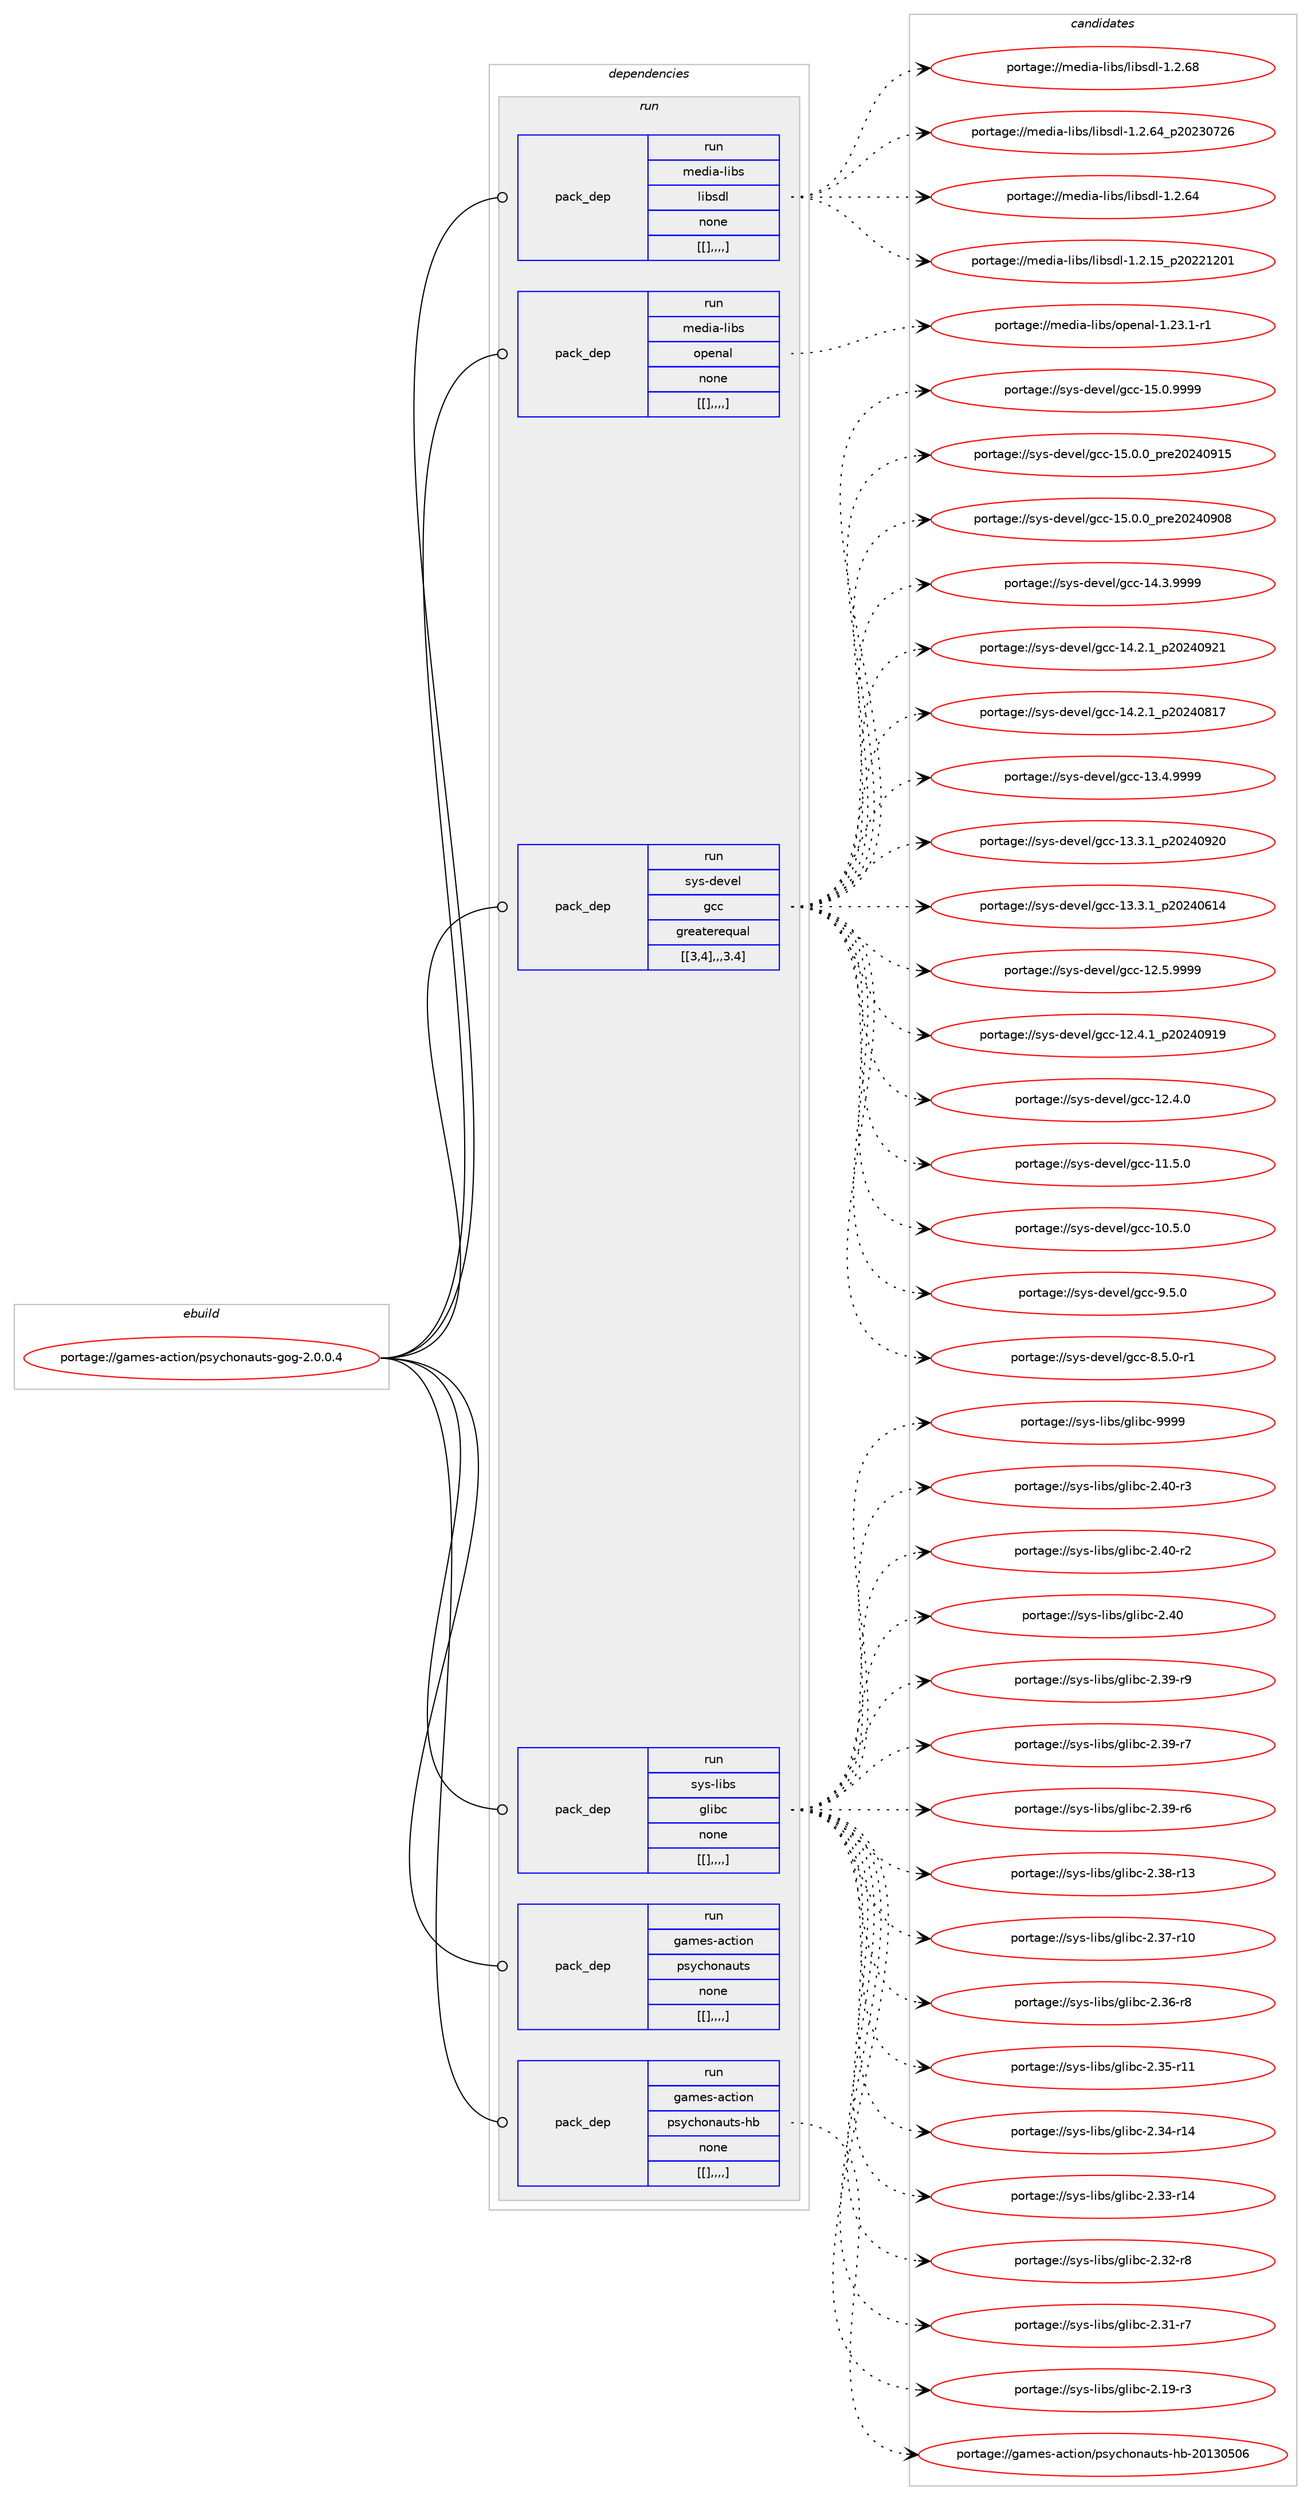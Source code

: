 digraph prolog {

# *************
# Graph options
# *************

newrank=true;
concentrate=true;
compound=true;
graph [rankdir=LR,fontname=Helvetica,fontsize=10,ranksep=1.5];#, ranksep=2.5, nodesep=0.2];
edge  [arrowhead=vee];
node  [fontname=Helvetica,fontsize=10];

# **********
# The ebuild
# **********

subgraph cluster_leftcol {
color=gray;
label=<<i>ebuild</i>>;
id [label="portage://games-action/psychonauts-gog-2.0.0.4", color=red, width=4, href="../games-action/psychonauts-gog-2.0.0.4.svg"];
}

# ****************
# The dependencies
# ****************

subgraph cluster_midcol {
color=gray;
label=<<i>dependencies</i>>;
subgraph cluster_compile {
fillcolor="#eeeeee";
style=filled;
label=<<i>compile</i>>;
}
subgraph cluster_compileandrun {
fillcolor="#eeeeee";
style=filled;
label=<<i>compile and run</i>>;
}
subgraph cluster_run {
fillcolor="#eeeeee";
style=filled;
label=<<i>run</i>>;
subgraph pack162126 {
dependency228958 [label=<<TABLE BORDER="0" CELLBORDER="1" CELLSPACING="0" CELLPADDING="4" WIDTH="220"><TR><TD ROWSPAN="6" CELLPADDING="30">pack_dep</TD></TR><TR><TD WIDTH="110">run</TD></TR><TR><TD>media-libs</TD></TR><TR><TD>libsdl</TD></TR><TR><TD>none</TD></TR><TR><TD>[[],,,,]</TD></TR></TABLE>>, shape=none, color=blue];
}
id:e -> dependency228958:w [weight=20,style="solid",arrowhead="odot"];
subgraph pack162127 {
dependency228959 [label=<<TABLE BORDER="0" CELLBORDER="1" CELLSPACING="0" CELLPADDING="4" WIDTH="220"><TR><TD ROWSPAN="6" CELLPADDING="30">pack_dep</TD></TR><TR><TD WIDTH="110">run</TD></TR><TR><TD>media-libs</TD></TR><TR><TD>openal</TD></TR><TR><TD>none</TD></TR><TR><TD>[[],,,,]</TD></TR></TABLE>>, shape=none, color=blue];
}
id:e -> dependency228959:w [weight=20,style="solid",arrowhead="odot"];
subgraph pack162128 {
dependency228960 [label=<<TABLE BORDER="0" CELLBORDER="1" CELLSPACING="0" CELLPADDING="4" WIDTH="220"><TR><TD ROWSPAN="6" CELLPADDING="30">pack_dep</TD></TR><TR><TD WIDTH="110">run</TD></TR><TR><TD>sys-devel</TD></TR><TR><TD>gcc</TD></TR><TR><TD>greaterequal</TD></TR><TR><TD>[[3,4],,,3.4]</TD></TR></TABLE>>, shape=none, color=blue];
}
id:e -> dependency228960:w [weight=20,style="solid",arrowhead="odot"];
subgraph pack162129 {
dependency228961 [label=<<TABLE BORDER="0" CELLBORDER="1" CELLSPACING="0" CELLPADDING="4" WIDTH="220"><TR><TD ROWSPAN="6" CELLPADDING="30">pack_dep</TD></TR><TR><TD WIDTH="110">run</TD></TR><TR><TD>sys-libs</TD></TR><TR><TD>glibc</TD></TR><TR><TD>none</TD></TR><TR><TD>[[],,,,]</TD></TR></TABLE>>, shape=none, color=blue];
}
id:e -> dependency228961:w [weight=20,style="solid",arrowhead="odot"];
subgraph pack162130 {
dependency228962 [label=<<TABLE BORDER="0" CELLBORDER="1" CELLSPACING="0" CELLPADDING="4" WIDTH="220"><TR><TD ROWSPAN="6" CELLPADDING="30">pack_dep</TD></TR><TR><TD WIDTH="110">run</TD></TR><TR><TD>games-action</TD></TR><TR><TD>psychonauts</TD></TR><TR><TD>none</TD></TR><TR><TD>[[],,,,]</TD></TR></TABLE>>, shape=none, color=blue];
}
id:e -> dependency228962:w [weight=20,style="solid",arrowhead="odot"];
subgraph pack162131 {
dependency228963 [label=<<TABLE BORDER="0" CELLBORDER="1" CELLSPACING="0" CELLPADDING="4" WIDTH="220"><TR><TD ROWSPAN="6" CELLPADDING="30">pack_dep</TD></TR><TR><TD WIDTH="110">run</TD></TR><TR><TD>games-action</TD></TR><TR><TD>psychonauts-hb</TD></TR><TR><TD>none</TD></TR><TR><TD>[[],,,,]</TD></TR></TABLE>>, shape=none, color=blue];
}
id:e -> dependency228963:w [weight=20,style="solid",arrowhead="odot"];
}
}

# **************
# The candidates
# **************

subgraph cluster_choices {
rank=same;
color=gray;
label=<<i>candidates</i>>;

subgraph choice162126 {
color=black;
nodesep=1;
choice109101100105974510810598115471081059811510010845494650465456 [label="portage://media-libs/libsdl-1.2.68", color=red, width=4,href="../media-libs/libsdl-1.2.68.svg"];
choice109101100105974510810598115471081059811510010845494650465452951125048505148555054 [label="portage://media-libs/libsdl-1.2.64_p20230726", color=red, width=4,href="../media-libs/libsdl-1.2.64_p20230726.svg"];
choice109101100105974510810598115471081059811510010845494650465452 [label="portage://media-libs/libsdl-1.2.64", color=red, width=4,href="../media-libs/libsdl-1.2.64.svg"];
choice109101100105974510810598115471081059811510010845494650464953951125048505049504849 [label="portage://media-libs/libsdl-1.2.15_p20221201", color=red, width=4,href="../media-libs/libsdl-1.2.15_p20221201.svg"];
dependency228958:e -> choice109101100105974510810598115471081059811510010845494650465456:w [style=dotted,weight="100"];
dependency228958:e -> choice109101100105974510810598115471081059811510010845494650465452951125048505148555054:w [style=dotted,weight="100"];
dependency228958:e -> choice109101100105974510810598115471081059811510010845494650465452:w [style=dotted,weight="100"];
dependency228958:e -> choice109101100105974510810598115471081059811510010845494650464953951125048505049504849:w [style=dotted,weight="100"];
}
subgraph choice162127 {
color=black;
nodesep=1;
choice1091011001059745108105981154711111210111097108454946505146494511449 [label="portage://media-libs/openal-1.23.1-r1", color=red, width=4,href="../media-libs/openal-1.23.1-r1.svg"];
dependency228959:e -> choice1091011001059745108105981154711111210111097108454946505146494511449:w [style=dotted,weight="100"];
}
subgraph choice162128 {
color=black;
nodesep=1;
choice1151211154510010111810110847103999945495346484657575757 [label="portage://sys-devel/gcc-15.0.9999", color=red, width=4,href="../sys-devel/gcc-15.0.9999.svg"];
choice1151211154510010111810110847103999945495346484648951121141015048505248574953 [label="portage://sys-devel/gcc-15.0.0_pre20240915", color=red, width=4,href="../sys-devel/gcc-15.0.0_pre20240915.svg"];
choice1151211154510010111810110847103999945495346484648951121141015048505248574856 [label="portage://sys-devel/gcc-15.0.0_pre20240908", color=red, width=4,href="../sys-devel/gcc-15.0.0_pre20240908.svg"];
choice1151211154510010111810110847103999945495246514657575757 [label="portage://sys-devel/gcc-14.3.9999", color=red, width=4,href="../sys-devel/gcc-14.3.9999.svg"];
choice1151211154510010111810110847103999945495246504649951125048505248575049 [label="portage://sys-devel/gcc-14.2.1_p20240921", color=red, width=4,href="../sys-devel/gcc-14.2.1_p20240921.svg"];
choice1151211154510010111810110847103999945495246504649951125048505248564955 [label="portage://sys-devel/gcc-14.2.1_p20240817", color=red, width=4,href="../sys-devel/gcc-14.2.1_p20240817.svg"];
choice1151211154510010111810110847103999945495146524657575757 [label="portage://sys-devel/gcc-13.4.9999", color=red, width=4,href="../sys-devel/gcc-13.4.9999.svg"];
choice1151211154510010111810110847103999945495146514649951125048505248575048 [label="portage://sys-devel/gcc-13.3.1_p20240920", color=red, width=4,href="../sys-devel/gcc-13.3.1_p20240920.svg"];
choice1151211154510010111810110847103999945495146514649951125048505248544952 [label="portage://sys-devel/gcc-13.3.1_p20240614", color=red, width=4,href="../sys-devel/gcc-13.3.1_p20240614.svg"];
choice1151211154510010111810110847103999945495046534657575757 [label="portage://sys-devel/gcc-12.5.9999", color=red, width=4,href="../sys-devel/gcc-12.5.9999.svg"];
choice1151211154510010111810110847103999945495046524649951125048505248574957 [label="portage://sys-devel/gcc-12.4.1_p20240919", color=red, width=4,href="../sys-devel/gcc-12.4.1_p20240919.svg"];
choice1151211154510010111810110847103999945495046524648 [label="portage://sys-devel/gcc-12.4.0", color=red, width=4,href="../sys-devel/gcc-12.4.0.svg"];
choice1151211154510010111810110847103999945494946534648 [label="portage://sys-devel/gcc-11.5.0", color=red, width=4,href="../sys-devel/gcc-11.5.0.svg"];
choice1151211154510010111810110847103999945494846534648 [label="portage://sys-devel/gcc-10.5.0", color=red, width=4,href="../sys-devel/gcc-10.5.0.svg"];
choice11512111545100101118101108471039999455746534648 [label="portage://sys-devel/gcc-9.5.0", color=red, width=4,href="../sys-devel/gcc-9.5.0.svg"];
choice115121115451001011181011084710399994556465346484511449 [label="portage://sys-devel/gcc-8.5.0-r1", color=red, width=4,href="../sys-devel/gcc-8.5.0-r1.svg"];
dependency228960:e -> choice1151211154510010111810110847103999945495346484657575757:w [style=dotted,weight="100"];
dependency228960:e -> choice1151211154510010111810110847103999945495346484648951121141015048505248574953:w [style=dotted,weight="100"];
dependency228960:e -> choice1151211154510010111810110847103999945495346484648951121141015048505248574856:w [style=dotted,weight="100"];
dependency228960:e -> choice1151211154510010111810110847103999945495246514657575757:w [style=dotted,weight="100"];
dependency228960:e -> choice1151211154510010111810110847103999945495246504649951125048505248575049:w [style=dotted,weight="100"];
dependency228960:e -> choice1151211154510010111810110847103999945495246504649951125048505248564955:w [style=dotted,weight="100"];
dependency228960:e -> choice1151211154510010111810110847103999945495146524657575757:w [style=dotted,weight="100"];
dependency228960:e -> choice1151211154510010111810110847103999945495146514649951125048505248575048:w [style=dotted,weight="100"];
dependency228960:e -> choice1151211154510010111810110847103999945495146514649951125048505248544952:w [style=dotted,weight="100"];
dependency228960:e -> choice1151211154510010111810110847103999945495046534657575757:w [style=dotted,weight="100"];
dependency228960:e -> choice1151211154510010111810110847103999945495046524649951125048505248574957:w [style=dotted,weight="100"];
dependency228960:e -> choice1151211154510010111810110847103999945495046524648:w [style=dotted,weight="100"];
dependency228960:e -> choice1151211154510010111810110847103999945494946534648:w [style=dotted,weight="100"];
dependency228960:e -> choice1151211154510010111810110847103999945494846534648:w [style=dotted,weight="100"];
dependency228960:e -> choice11512111545100101118101108471039999455746534648:w [style=dotted,weight="100"];
dependency228960:e -> choice115121115451001011181011084710399994556465346484511449:w [style=dotted,weight="100"];
}
subgraph choice162129 {
color=black;
nodesep=1;
choice11512111545108105981154710310810598994557575757 [label="portage://sys-libs/glibc-9999", color=red, width=4,href="../sys-libs/glibc-9999.svg"];
choice115121115451081059811547103108105989945504652484511451 [label="portage://sys-libs/glibc-2.40-r3", color=red, width=4,href="../sys-libs/glibc-2.40-r3.svg"];
choice115121115451081059811547103108105989945504652484511450 [label="portage://sys-libs/glibc-2.40-r2", color=red, width=4,href="../sys-libs/glibc-2.40-r2.svg"];
choice11512111545108105981154710310810598994550465248 [label="portage://sys-libs/glibc-2.40", color=red, width=4,href="../sys-libs/glibc-2.40.svg"];
choice115121115451081059811547103108105989945504651574511457 [label="portage://sys-libs/glibc-2.39-r9", color=red, width=4,href="../sys-libs/glibc-2.39-r9.svg"];
choice115121115451081059811547103108105989945504651574511455 [label="portage://sys-libs/glibc-2.39-r7", color=red, width=4,href="../sys-libs/glibc-2.39-r7.svg"];
choice115121115451081059811547103108105989945504651574511454 [label="portage://sys-libs/glibc-2.39-r6", color=red, width=4,href="../sys-libs/glibc-2.39-r6.svg"];
choice11512111545108105981154710310810598994550465156451144951 [label="portage://sys-libs/glibc-2.38-r13", color=red, width=4,href="../sys-libs/glibc-2.38-r13.svg"];
choice11512111545108105981154710310810598994550465155451144948 [label="portage://sys-libs/glibc-2.37-r10", color=red, width=4,href="../sys-libs/glibc-2.37-r10.svg"];
choice115121115451081059811547103108105989945504651544511456 [label="portage://sys-libs/glibc-2.36-r8", color=red, width=4,href="../sys-libs/glibc-2.36-r8.svg"];
choice11512111545108105981154710310810598994550465153451144949 [label="portage://sys-libs/glibc-2.35-r11", color=red, width=4,href="../sys-libs/glibc-2.35-r11.svg"];
choice11512111545108105981154710310810598994550465152451144952 [label="portage://sys-libs/glibc-2.34-r14", color=red, width=4,href="../sys-libs/glibc-2.34-r14.svg"];
choice11512111545108105981154710310810598994550465151451144952 [label="portage://sys-libs/glibc-2.33-r14", color=red, width=4,href="../sys-libs/glibc-2.33-r14.svg"];
choice115121115451081059811547103108105989945504651504511456 [label="portage://sys-libs/glibc-2.32-r8", color=red, width=4,href="../sys-libs/glibc-2.32-r8.svg"];
choice115121115451081059811547103108105989945504651494511455 [label="portage://sys-libs/glibc-2.31-r7", color=red, width=4,href="../sys-libs/glibc-2.31-r7.svg"];
choice115121115451081059811547103108105989945504649574511451 [label="portage://sys-libs/glibc-2.19-r3", color=red, width=4,href="../sys-libs/glibc-2.19-r3.svg"];
dependency228961:e -> choice11512111545108105981154710310810598994557575757:w [style=dotted,weight="100"];
dependency228961:e -> choice115121115451081059811547103108105989945504652484511451:w [style=dotted,weight="100"];
dependency228961:e -> choice115121115451081059811547103108105989945504652484511450:w [style=dotted,weight="100"];
dependency228961:e -> choice11512111545108105981154710310810598994550465248:w [style=dotted,weight="100"];
dependency228961:e -> choice115121115451081059811547103108105989945504651574511457:w [style=dotted,weight="100"];
dependency228961:e -> choice115121115451081059811547103108105989945504651574511455:w [style=dotted,weight="100"];
dependency228961:e -> choice115121115451081059811547103108105989945504651574511454:w [style=dotted,weight="100"];
dependency228961:e -> choice11512111545108105981154710310810598994550465156451144951:w [style=dotted,weight="100"];
dependency228961:e -> choice11512111545108105981154710310810598994550465155451144948:w [style=dotted,weight="100"];
dependency228961:e -> choice115121115451081059811547103108105989945504651544511456:w [style=dotted,weight="100"];
dependency228961:e -> choice11512111545108105981154710310810598994550465153451144949:w [style=dotted,weight="100"];
dependency228961:e -> choice11512111545108105981154710310810598994550465152451144952:w [style=dotted,weight="100"];
dependency228961:e -> choice11512111545108105981154710310810598994550465151451144952:w [style=dotted,weight="100"];
dependency228961:e -> choice115121115451081059811547103108105989945504651504511456:w [style=dotted,weight="100"];
dependency228961:e -> choice115121115451081059811547103108105989945504651494511455:w [style=dotted,weight="100"];
dependency228961:e -> choice115121115451081059811547103108105989945504649574511451:w [style=dotted,weight="100"];
}
subgraph choice162130 {
color=black;
nodesep=1;
}
subgraph choice162131 {
color=black;
nodesep=1;
choice103971091011154597991161051111104711211512199104111110971171161154510498455048495148534854 [label="portage://games-action/psychonauts-hb-20130506", color=red, width=4,href="../games-action/psychonauts-hb-20130506.svg"];
dependency228963:e -> choice103971091011154597991161051111104711211512199104111110971171161154510498455048495148534854:w [style=dotted,weight="100"];
}
}

}
